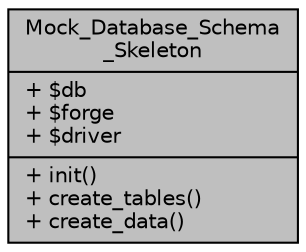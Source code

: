 digraph "Mock_Database_Schema_Skeleton"
{
 // LATEX_PDF_SIZE
  edge [fontname="Helvetica",fontsize="10",labelfontname="Helvetica",labelfontsize="10"];
  node [fontname="Helvetica",fontsize="10",shape=record];
  Node1 [label="{Mock_Database_Schema\l_Skeleton\n|+ $db\l+ $forge\l+ $driver\l|+ init()\l+ create_tables()\l+ create_data()\l}",height=0.2,width=0.4,color="black", fillcolor="grey75", style="filled", fontcolor="black",tooltip=" "];
}
